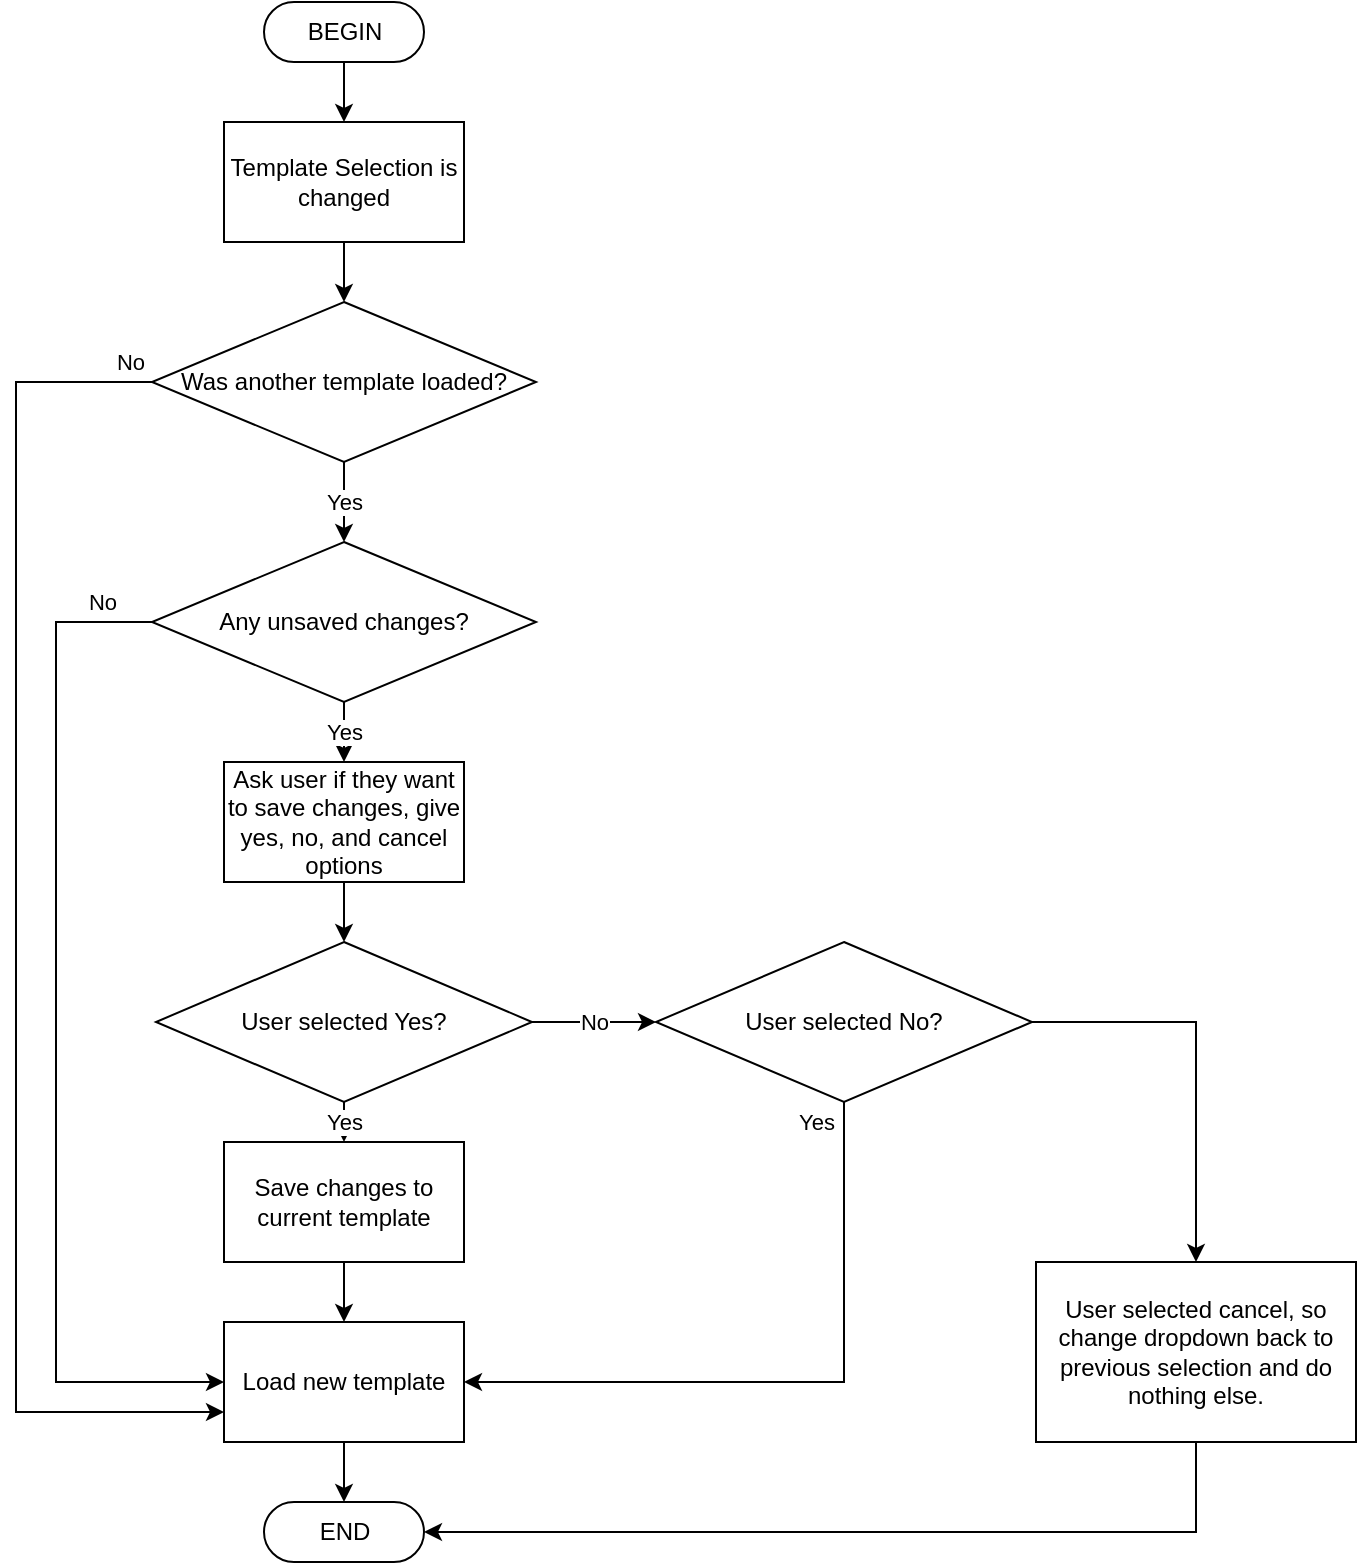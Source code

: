 <mxfile version="10.5.9" type="device"><diagram id="eivCYpr1pu_RUuYIY7lR" name="Page-1"><mxGraphModel dx="1154" dy="685" grid="1" gridSize="10" guides="1" tooltips="1" connect="1" arrows="1" fold="1" page="1" pageScale="1" pageWidth="1169" pageHeight="827" math="0" shadow="0"><root><mxCell id="0"/><mxCell id="1" parent="0"/><mxCell id="AtwwdFyr9qvZP_5Q1iYN-16" style="edgeStyle=orthogonalEdgeStyle;rounded=0;orthogonalLoop=1;jettySize=auto;html=1;exitX=0.5;exitY=0.5;exitDx=0;exitDy=15;exitPerimeter=0;entryX=0.5;entryY=0;entryDx=0;entryDy=0;" edge="1" parent="1" source="AtwwdFyr9qvZP_5Q1iYN-1" target="AtwwdFyr9qvZP_5Q1iYN-2"><mxGeometry relative="1" as="geometry"/></mxCell><mxCell id="AtwwdFyr9qvZP_5Q1iYN-1" value="BEGIN" style="html=1;dashed=0;whitespace=wrap;shape=mxgraph.dfd.start" vertex="1" parent="1"><mxGeometry x="544" y="40" width="80" height="30" as="geometry"/></mxCell><mxCell id="AtwwdFyr9qvZP_5Q1iYN-17" style="edgeStyle=orthogonalEdgeStyle;rounded=0;orthogonalLoop=1;jettySize=auto;html=1;exitX=0.5;exitY=1;exitDx=0;exitDy=0;entryX=0.5;entryY=0;entryDx=0;entryDy=0;" edge="1" parent="1" source="AtwwdFyr9qvZP_5Q1iYN-2" target="AtwwdFyr9qvZP_5Q1iYN-3"><mxGeometry relative="1" as="geometry"/></mxCell><mxCell id="AtwwdFyr9qvZP_5Q1iYN-19" value="No" style="edgeStyle=orthogonalEdgeStyle;rounded=0;orthogonalLoop=1;jettySize=auto;html=1;exitX=0;exitY=0.5;exitDx=0;exitDy=0;entryX=0;entryY=0.75;entryDx=0;entryDy=0;" edge="1" parent="1" source="AtwwdFyr9qvZP_5Q1iYN-3" target="AtwwdFyr9qvZP_5Q1iYN-10"><mxGeometry x="-0.966" y="-10" relative="1" as="geometry"><Array as="points"><mxPoint x="420" y="230"/><mxPoint x="420" y="745"/></Array><mxPoint as="offset"/></mxGeometry></mxCell><mxCell id="AtwwdFyr9qvZP_5Q1iYN-2" value="Template Selection is changed&lt;br&gt;" style="rounded=0;whiteSpace=wrap;html=1;" vertex="1" parent="1"><mxGeometry x="524" y="100" width="120" height="60" as="geometry"/></mxCell><mxCell id="AtwwdFyr9qvZP_5Q1iYN-18" value="Yes" style="edgeStyle=orthogonalEdgeStyle;rounded=0;orthogonalLoop=1;jettySize=auto;html=1;exitX=0.5;exitY=1;exitDx=0;exitDy=0;entryX=0.5;entryY=0;entryDx=0;entryDy=0;" edge="1" parent="1" source="AtwwdFyr9qvZP_5Q1iYN-3" target="AtwwdFyr9qvZP_5Q1iYN-6"><mxGeometry relative="1" as="geometry"/></mxCell><mxCell id="AtwwdFyr9qvZP_5Q1iYN-3" value="Was another template loaded?" style="rhombus;whiteSpace=wrap;html=1;" vertex="1" parent="1"><mxGeometry x="488" y="190" width="192" height="80" as="geometry"/></mxCell><mxCell id="AtwwdFyr9qvZP_5Q1iYN-11" value="No" style="edgeStyle=orthogonalEdgeStyle;rounded=0;orthogonalLoop=1;jettySize=auto;html=1;exitX=0;exitY=0.5;exitDx=0;exitDy=0;entryX=0;entryY=0.5;entryDx=0;entryDy=0;" edge="1" parent="1" source="AtwwdFyr9qvZP_5Q1iYN-6" target="AtwwdFyr9qvZP_5Q1iYN-10"><mxGeometry x="-0.902" y="-10" relative="1" as="geometry"><Array as="points"><mxPoint x="440" y="350"/><mxPoint x="440" y="730"/></Array><mxPoint as="offset"/></mxGeometry></mxCell><mxCell id="AtwwdFyr9qvZP_5Q1iYN-12" value="Yes" style="edgeStyle=orthogonalEdgeStyle;rounded=0;orthogonalLoop=1;jettySize=auto;html=1;exitX=0.5;exitY=1;exitDx=0;exitDy=0;entryX=0.5;entryY=0;entryDx=0;entryDy=0;" edge="1" parent="1" source="AtwwdFyr9qvZP_5Q1iYN-6" target="AtwwdFyr9qvZP_5Q1iYN-7"><mxGeometry relative="1" as="geometry"/></mxCell><mxCell id="AtwwdFyr9qvZP_5Q1iYN-6" value="Any unsaved changes?" style="rhombus;whiteSpace=wrap;html=1;" vertex="1" parent="1"><mxGeometry x="488" y="310" width="192" height="80" as="geometry"/></mxCell><mxCell id="AtwwdFyr9qvZP_5Q1iYN-13" style="edgeStyle=orthogonalEdgeStyle;rounded=0;orthogonalLoop=1;jettySize=auto;html=1;exitX=0.5;exitY=1;exitDx=0;exitDy=0;entryX=0.5;entryY=0;entryDx=0;entryDy=0;" edge="1" parent="1" source="AtwwdFyr9qvZP_5Q1iYN-7" target="AtwwdFyr9qvZP_5Q1iYN-8"><mxGeometry relative="1" as="geometry"/></mxCell><mxCell id="AtwwdFyr9qvZP_5Q1iYN-7" value="Ask user if they want to save changes, give yes, no, and cancel options" style="rounded=0;whiteSpace=wrap;html=1;" vertex="1" parent="1"><mxGeometry x="524" y="420" width="120" height="60" as="geometry"/></mxCell><mxCell id="AtwwdFyr9qvZP_5Q1iYN-14" value="Yes" style="edgeStyle=orthogonalEdgeStyle;rounded=0;orthogonalLoop=1;jettySize=auto;html=1;exitX=0.5;exitY=1;exitDx=0;exitDy=0;entryX=0.5;entryY=0;entryDx=0;entryDy=0;" edge="1" parent="1" source="AtwwdFyr9qvZP_5Q1iYN-8" target="AtwwdFyr9qvZP_5Q1iYN-9"><mxGeometry relative="1" as="geometry"/></mxCell><mxCell id="AtwwdFyr9qvZP_5Q1iYN-21" value="No" style="edgeStyle=orthogonalEdgeStyle;rounded=0;orthogonalLoop=1;jettySize=auto;html=1;exitX=1;exitY=0.5;exitDx=0;exitDy=0;entryX=0;entryY=0.5;entryDx=0;entryDy=0;" edge="1" parent="1" source="AtwwdFyr9qvZP_5Q1iYN-8" target="AtwwdFyr9qvZP_5Q1iYN-20"><mxGeometry relative="1" as="geometry"/></mxCell><mxCell id="AtwwdFyr9qvZP_5Q1iYN-8" value="User selected Yes?" style="rhombus;whiteSpace=wrap;html=1;" vertex="1" parent="1"><mxGeometry x="490" y="510" width="188" height="80" as="geometry"/></mxCell><mxCell id="AtwwdFyr9qvZP_5Q1iYN-15" style="edgeStyle=orthogonalEdgeStyle;rounded=0;orthogonalLoop=1;jettySize=auto;html=1;exitX=0.5;exitY=1;exitDx=0;exitDy=0;entryX=0.5;entryY=0;entryDx=0;entryDy=0;" edge="1" parent="1" source="AtwwdFyr9qvZP_5Q1iYN-9" target="AtwwdFyr9qvZP_5Q1iYN-10"><mxGeometry relative="1" as="geometry"/></mxCell><mxCell id="AtwwdFyr9qvZP_5Q1iYN-9" value="Save changes to current template&lt;br&gt;" style="rounded=0;whiteSpace=wrap;html=1;" vertex="1" parent="1"><mxGeometry x="524" y="610" width="120" height="60" as="geometry"/></mxCell><mxCell id="AtwwdFyr9qvZP_5Q1iYN-27" style="edgeStyle=orthogonalEdgeStyle;rounded=0;orthogonalLoop=1;jettySize=auto;html=1;exitX=0.5;exitY=1;exitDx=0;exitDy=0;entryX=0.5;entryY=0.5;entryDx=0;entryDy=-15;entryPerimeter=0;" edge="1" parent="1" source="AtwwdFyr9qvZP_5Q1iYN-10" target="AtwwdFyr9qvZP_5Q1iYN-26"><mxGeometry relative="1" as="geometry"/></mxCell><mxCell id="AtwwdFyr9qvZP_5Q1iYN-10" value="Load new template" style="rounded=0;whiteSpace=wrap;html=1;" vertex="1" parent="1"><mxGeometry x="524" y="700" width="120" height="60" as="geometry"/></mxCell><mxCell id="AtwwdFyr9qvZP_5Q1iYN-22" value="Yes" style="edgeStyle=orthogonalEdgeStyle;rounded=0;orthogonalLoop=1;jettySize=auto;html=1;exitX=0.5;exitY=1;exitDx=0;exitDy=0;entryX=1;entryY=0.5;entryDx=0;entryDy=0;" edge="1" parent="1" source="AtwwdFyr9qvZP_5Q1iYN-20" target="AtwwdFyr9qvZP_5Q1iYN-10"><mxGeometry x="-0.067" y="-130" relative="1" as="geometry"><mxPoint as="offset"/></mxGeometry></mxCell><mxCell id="AtwwdFyr9qvZP_5Q1iYN-24" style="edgeStyle=orthogonalEdgeStyle;rounded=0;orthogonalLoop=1;jettySize=auto;html=1;exitX=1;exitY=0.5;exitDx=0;exitDy=0;entryX=0.5;entryY=0;entryDx=0;entryDy=0;" edge="1" parent="1" source="AtwwdFyr9qvZP_5Q1iYN-20" target="AtwwdFyr9qvZP_5Q1iYN-23"><mxGeometry relative="1" as="geometry"/></mxCell><mxCell id="AtwwdFyr9qvZP_5Q1iYN-20" value="User selected No?" style="rhombus;whiteSpace=wrap;html=1;" vertex="1" parent="1"><mxGeometry x="740" y="510" width="188" height="80" as="geometry"/></mxCell><mxCell id="AtwwdFyr9qvZP_5Q1iYN-28" style="edgeStyle=orthogonalEdgeStyle;rounded=0;orthogonalLoop=1;jettySize=auto;html=1;exitX=0.5;exitY=1;exitDx=0;exitDy=0;entryX=1;entryY=0.5;entryDx=0;entryDy=0;entryPerimeter=0;" edge="1" parent="1" source="AtwwdFyr9qvZP_5Q1iYN-23" target="AtwwdFyr9qvZP_5Q1iYN-26"><mxGeometry relative="1" as="geometry"/></mxCell><mxCell id="AtwwdFyr9qvZP_5Q1iYN-23" value="User selected cancel, so change dropdown back to previous selection and do nothing else." style="rounded=0;whiteSpace=wrap;html=1;" vertex="1" parent="1"><mxGeometry x="930" y="670" width="160" height="90" as="geometry"/></mxCell><mxCell id="AtwwdFyr9qvZP_5Q1iYN-26" value="END" style="html=1;dashed=0;whitespace=wrap;shape=mxgraph.dfd.start" vertex="1" parent="1"><mxGeometry x="544" y="790" width="80" height="30" as="geometry"/></mxCell></root></mxGraphModel></diagram></mxfile>